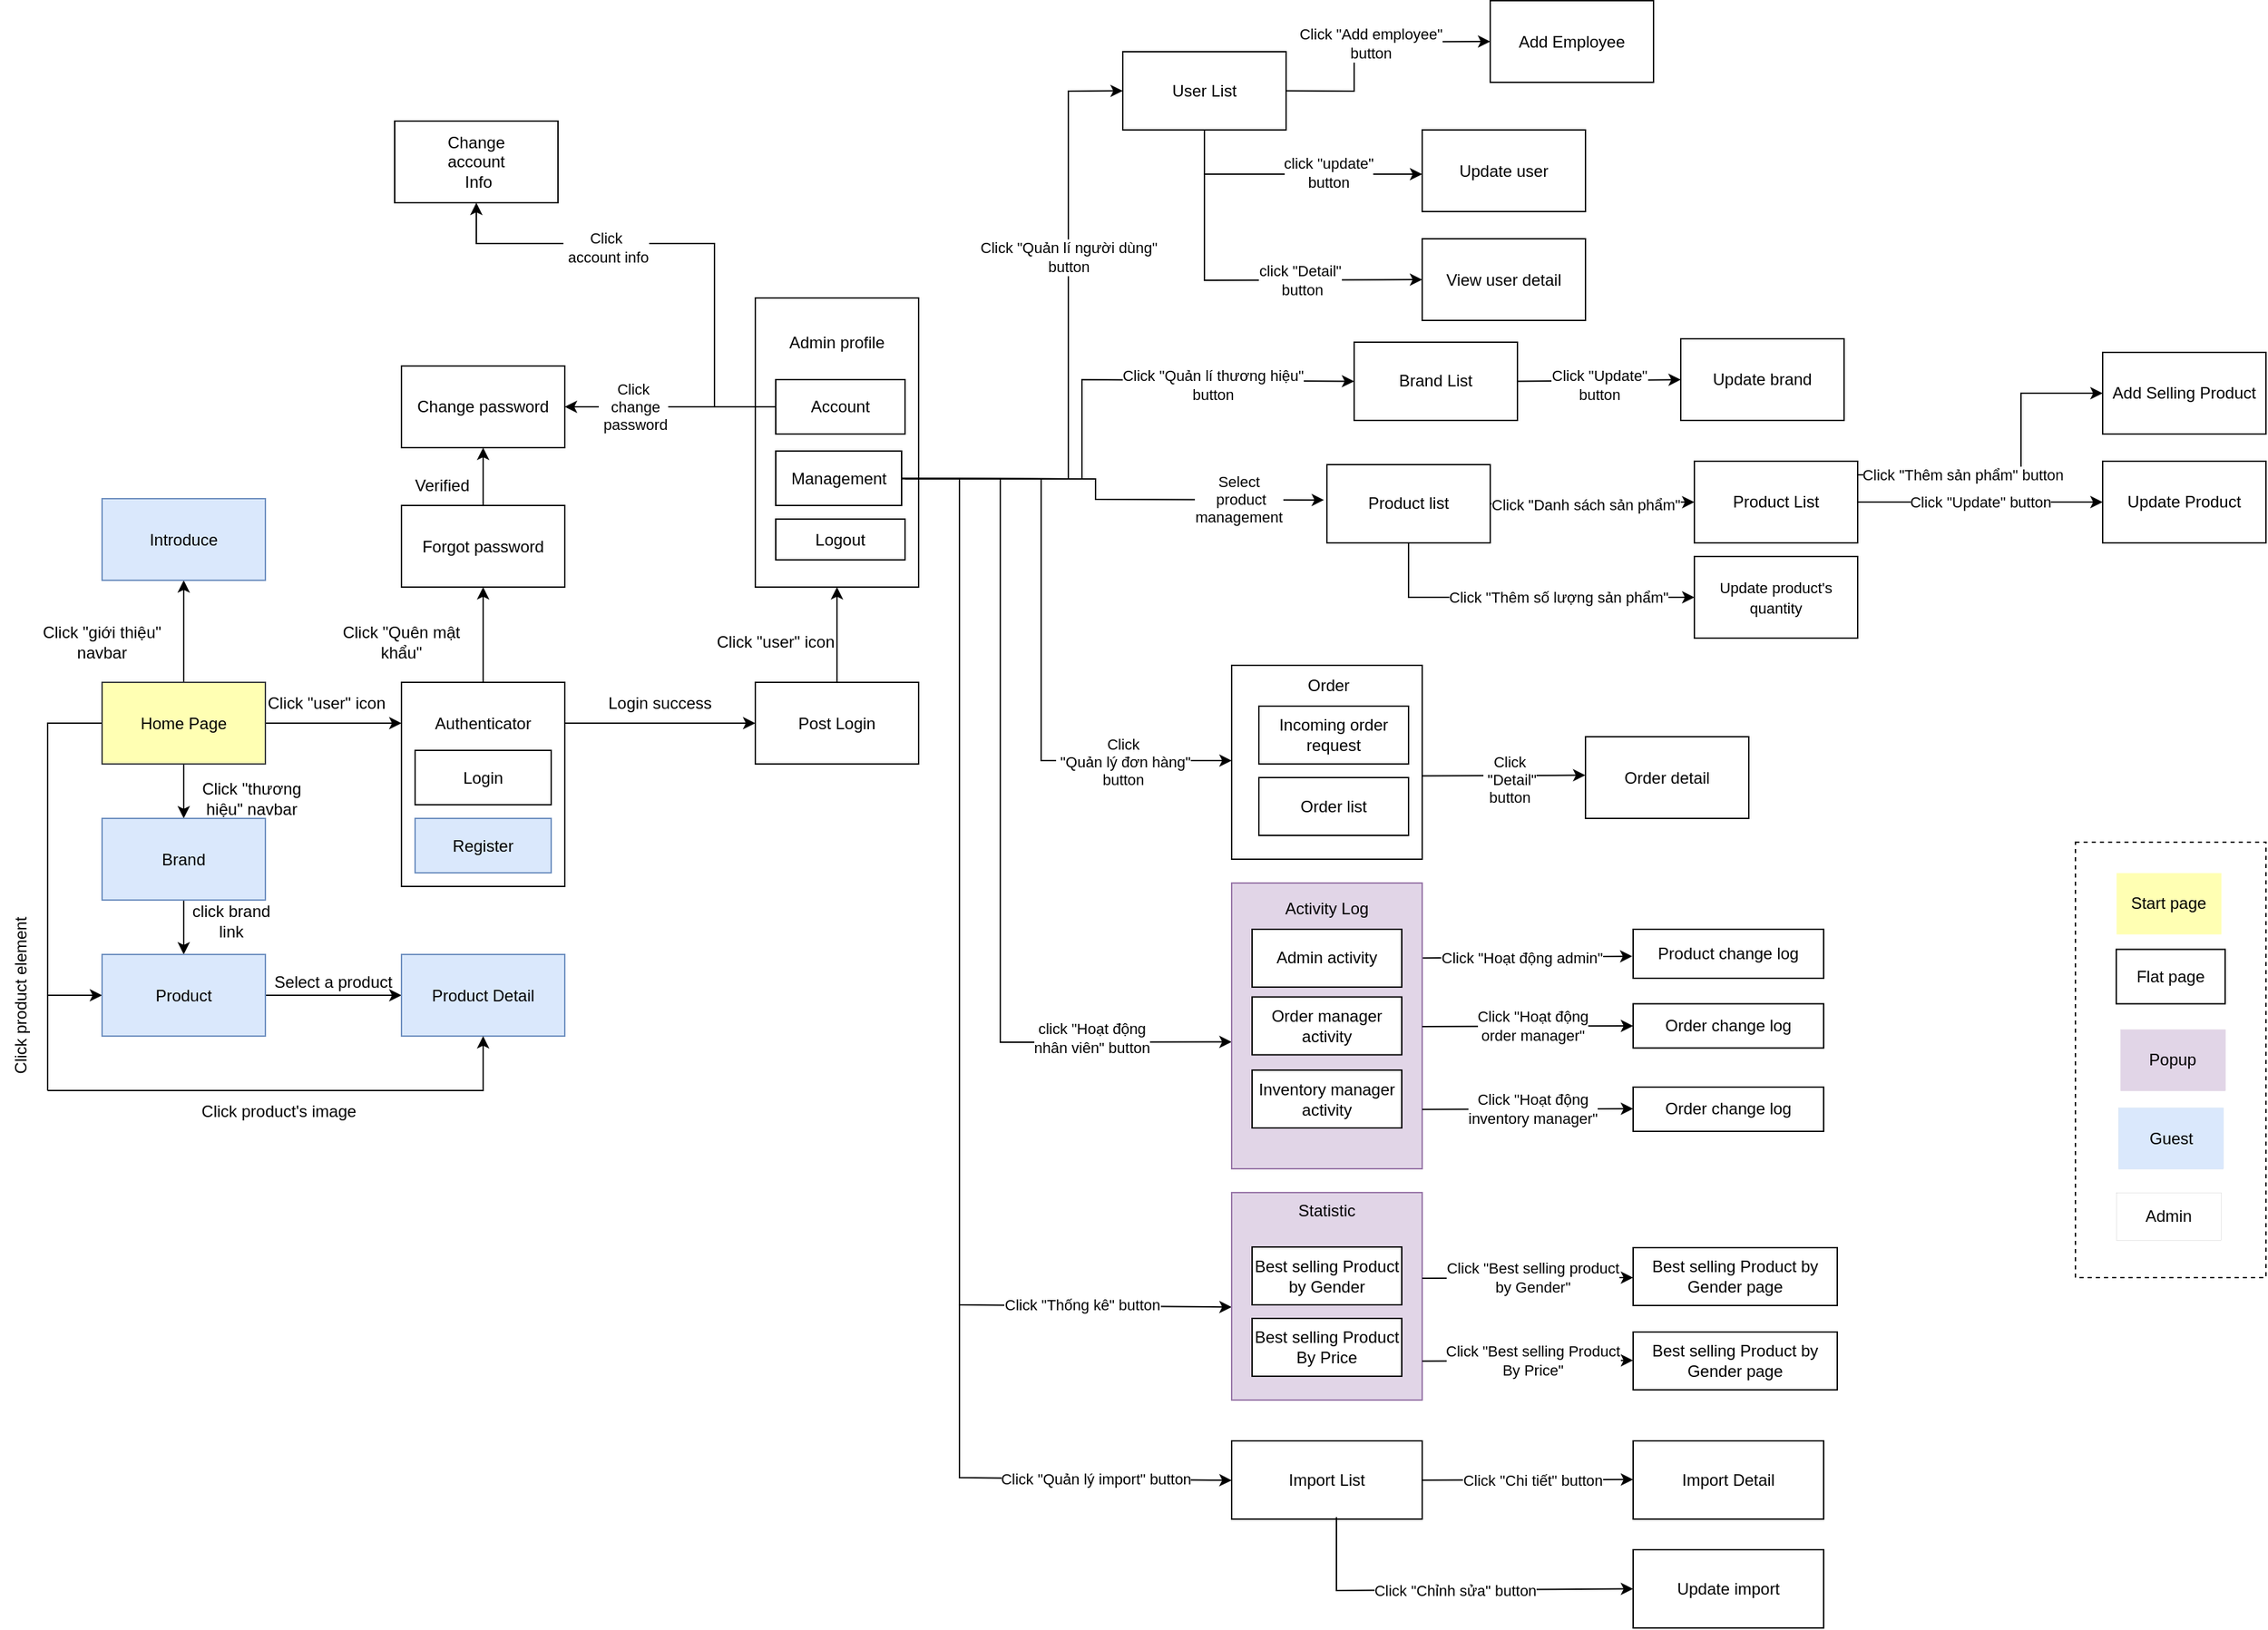 <mxfile version="21.7.5" type="device">
  <diagram id="_5H-L2p9wcAScAushxqT" name="Trang-1">
    <mxGraphModel dx="137" dy="577" grid="1" gridSize="10" guides="1" tooltips="1" connect="1" arrows="1" fold="1" page="1" pageScale="1" pageWidth="850" pageHeight="1100" math="0" shadow="0">
      <root>
        <mxCell id="0" />
        <mxCell id="1" parent="0" />
        <mxCell id="MCsUvH6jt3mRJvjkBpip-1" style="edgeStyle=orthogonalEdgeStyle;rounded=0;orthogonalLoop=1;jettySize=auto;html=1;entryX=0.5;entryY=0;entryDx=0;entryDy=0;" parent="1" source="MCsUvH6jt3mRJvjkBpip-5" target="MCsUvH6jt3mRJvjkBpip-7" edge="1">
          <mxGeometry relative="1" as="geometry" />
        </mxCell>
        <mxCell id="MCsUvH6jt3mRJvjkBpip-2" style="edgeStyle=orthogonalEdgeStyle;rounded=0;orthogonalLoop=1;jettySize=auto;html=1;entryX=0;entryY=0.5;entryDx=0;entryDy=0;" parent="1" source="MCsUvH6jt3mRJvjkBpip-5" target="MCsUvH6jt3mRJvjkBpip-9" edge="1">
          <mxGeometry relative="1" as="geometry">
            <mxPoint x="990" y="902.5" as="targetPoint" />
            <Array as="points">
              <mxPoint x="960" y="672.5" />
              <mxPoint x="960" y="872.5" />
            </Array>
          </mxGeometry>
        </mxCell>
        <mxCell id="MCsUvH6jt3mRJvjkBpip-3" style="edgeStyle=orthogonalEdgeStyle;rounded=0;orthogonalLoop=1;jettySize=auto;html=1;" parent="1" source="MCsUvH6jt3mRJvjkBpip-5" edge="1">
          <mxGeometry relative="1" as="geometry">
            <mxPoint x="1220" y="672.5" as="targetPoint" />
          </mxGeometry>
        </mxCell>
        <mxCell id="MCsUvH6jt3mRJvjkBpip-4" style="edgeStyle=orthogonalEdgeStyle;rounded=0;orthogonalLoop=1;jettySize=auto;html=1;entryX=0.5;entryY=1;entryDx=0;entryDy=0;" parent="1" source="MCsUvH6jt3mRJvjkBpip-5" target="MCsUvH6jt3mRJvjkBpip-12" edge="1">
          <mxGeometry relative="1" as="geometry" />
        </mxCell>
        <mxCell id="MCsUvH6jt3mRJvjkBpip-5" value="Home Page" style="rounded=0;whiteSpace=wrap;html=1;fillColor=#FFFFB3;strokeColor=#36393d;" parent="1" vertex="1">
          <mxGeometry x="1000" y="642.5" width="120" height="60" as="geometry" />
        </mxCell>
        <mxCell id="MCsUvH6jt3mRJvjkBpip-6" value="" style="edgeStyle=orthogonalEdgeStyle;rounded=0;orthogonalLoop=1;jettySize=auto;html=1;" parent="1" source="MCsUvH6jt3mRJvjkBpip-7" target="MCsUvH6jt3mRJvjkBpip-9" edge="1">
          <mxGeometry relative="1" as="geometry" />
        </mxCell>
        <mxCell id="MCsUvH6jt3mRJvjkBpip-7" value="Brand" style="rounded=0;whiteSpace=wrap;html=1;fillColor=#dae8fc;strokeColor=#6c8ebf;" parent="1" vertex="1">
          <mxGeometry x="1000" y="742.5" width="120" height="60" as="geometry" />
        </mxCell>
        <mxCell id="MCsUvH6jt3mRJvjkBpip-8" style="edgeStyle=orthogonalEdgeStyle;rounded=0;orthogonalLoop=1;jettySize=auto;html=1;entryX=0;entryY=0.5;entryDx=0;entryDy=0;" parent="1" source="MCsUvH6jt3mRJvjkBpip-9" target="MCsUvH6jt3mRJvjkBpip-14" edge="1">
          <mxGeometry relative="1" as="geometry">
            <mxPoint x="1210" y="902.5" as="targetPoint" />
          </mxGeometry>
        </mxCell>
        <mxCell id="MCsUvH6jt3mRJvjkBpip-9" value="Product" style="rounded=0;whiteSpace=wrap;html=1;fillColor=#dae8fc;strokeColor=#6c8ebf;" parent="1" vertex="1">
          <mxGeometry x="1000" y="842.5" width="120" height="60" as="geometry" />
        </mxCell>
        <mxCell id="MCsUvH6jt3mRJvjkBpip-10" style="edgeStyle=orthogonalEdgeStyle;rounded=0;orthogonalLoop=1;jettySize=auto;html=1;entryX=0;entryY=0.5;entryDx=0;entryDy=0;" parent="1" source="MCsUvH6jt3mRJvjkBpip-11" target="MCsUvH6jt3mRJvjkBpip-13" edge="1">
          <mxGeometry relative="1" as="geometry">
            <mxPoint x="1420" y="672.5" as="targetPoint" />
            <Array as="points">
              <mxPoint x="1350" y="672.5" />
              <mxPoint x="1350" y="672.5" />
            </Array>
          </mxGeometry>
        </mxCell>
        <mxCell id="MCsUvH6jt3mRJvjkBpip-11" value="" style="rounded=0;whiteSpace=wrap;html=1;" parent="1" vertex="1">
          <mxGeometry x="1220" y="642.5" width="120" height="150" as="geometry" />
        </mxCell>
        <mxCell id="MCsUvH6jt3mRJvjkBpip-12" value="Introduce" style="rounded=0;whiteSpace=wrap;html=1;fillColor=#dae8fc;strokeColor=#6c8ebf;" parent="1" vertex="1">
          <mxGeometry x="1000" y="507.5" width="120" height="60" as="geometry" />
        </mxCell>
        <mxCell id="MCsUvH6jt3mRJvjkBpip-13" value="Post Login" style="rounded=0;whiteSpace=wrap;html=1;" parent="1" vertex="1">
          <mxGeometry x="1480" y="642.5" width="120" height="60" as="geometry" />
        </mxCell>
        <mxCell id="MCsUvH6jt3mRJvjkBpip-14" value="Product Detail" style="rounded=0;whiteSpace=wrap;html=1;fillColor=#dae8fc;strokeColor=#6c8ebf;" parent="1" vertex="1">
          <mxGeometry x="1220" y="842.5" width="120" height="60" as="geometry" />
        </mxCell>
        <mxCell id="MCsUvH6jt3mRJvjkBpip-15" value="" style="endArrow=none;html=1;rounded=0;" parent="1" edge="1">
          <mxGeometry width="50" height="50" relative="1" as="geometry">
            <mxPoint x="960" y="942.5" as="sourcePoint" />
            <mxPoint x="960" y="872.5" as="targetPoint" />
          </mxGeometry>
        </mxCell>
        <mxCell id="MCsUvH6jt3mRJvjkBpip-16" value="" style="endArrow=classic;html=1;rounded=0;entryX=0.5;entryY=1;entryDx=0;entryDy=0;" parent="1" target="MCsUvH6jt3mRJvjkBpip-14" edge="1">
          <mxGeometry width="50" height="50" relative="1" as="geometry">
            <mxPoint x="960" y="942.5" as="sourcePoint" />
            <mxPoint x="1400" y="972.5" as="targetPoint" />
            <Array as="points">
              <mxPoint x="1280" y="942.5" />
            </Array>
          </mxGeometry>
        </mxCell>
        <mxCell id="MCsUvH6jt3mRJvjkBpip-17" value="Forgot password" style="rounded=0;whiteSpace=wrap;html=1;" parent="1" vertex="1">
          <mxGeometry x="1220" y="512.5" width="120" height="60" as="geometry" />
        </mxCell>
        <mxCell id="MCsUvH6jt3mRJvjkBpip-18" value="" style="rounded=0;whiteSpace=wrap;html=1;" parent="1" vertex="1">
          <mxGeometry x="1480" y="360" width="120" height="212.5" as="geometry" />
        </mxCell>
        <mxCell id="MCsUvH6jt3mRJvjkBpip-19" value="Admin profile" style="text;html=1;strokeColor=none;fillColor=none;align=center;verticalAlign=middle;whiteSpace=wrap;rounded=0;" parent="1" vertex="1">
          <mxGeometry x="1495" y="377.5" width="90" height="30" as="geometry" />
        </mxCell>
        <mxCell id="MCsUvH6jt3mRJvjkBpip-22" value="Account" style="rounded=0;whiteSpace=wrap;html=1;" parent="1" vertex="1">
          <mxGeometry x="1495" y="420" width="95" height="40" as="geometry" />
        </mxCell>
        <mxCell id="MCsUvH6jt3mRJvjkBpip-23" value="" style="endArrow=classic;html=1;rounded=0;exitX=0.5;exitY=0;exitDx=0;exitDy=0;entryX=0.5;entryY=1;entryDx=0;entryDy=0;" parent="1" source="MCsUvH6jt3mRJvjkBpip-13" target="MCsUvH6jt3mRJvjkBpip-18" edge="1">
          <mxGeometry width="50" height="50" relative="1" as="geometry">
            <mxPoint x="1460" y="532.5" as="sourcePoint" />
            <mxPoint x="1510" y="482.5" as="targetPoint" />
          </mxGeometry>
        </mxCell>
        <mxCell id="MCsUvH6jt3mRJvjkBpip-24" value="" style="endArrow=classic;html=1;rounded=0;entryX=1;entryY=0.5;entryDx=0;entryDy=0;exitX=0;exitY=0.5;exitDx=0;exitDy=0;" parent="1" source="MCsUvH6jt3mRJvjkBpip-22" target="MCsUvH6jt3mRJvjkBpip-25" edge="1">
          <mxGeometry width="50" height="50" relative="1" as="geometry">
            <mxPoint x="1400" y="422.5" as="sourcePoint" />
            <mxPoint x="1380" y="542.5" as="targetPoint" />
          </mxGeometry>
        </mxCell>
        <mxCell id="jU25uh0QKvTO8C4eT4y0-46" value="Click&lt;br&gt;&amp;nbsp;change&lt;br&gt;&amp;nbsp;password" style="edgeLabel;html=1;align=center;verticalAlign=middle;resizable=0;points=[];" parent="MCsUvH6jt3mRJvjkBpip-24" vertex="1" connectable="0">
          <mxGeometry x="0.124" relative="1" as="geometry">
            <mxPoint x="-18" as="offset" />
          </mxGeometry>
        </mxCell>
        <mxCell id="MCsUvH6jt3mRJvjkBpip-25" value="Change password" style="rounded=0;whiteSpace=wrap;html=1;" parent="1" vertex="1">
          <mxGeometry x="1220" y="410" width="120" height="60" as="geometry" />
        </mxCell>
        <mxCell id="MCsUvH6jt3mRJvjkBpip-26" value="" style="endArrow=classic;html=1;rounded=0;exitX=0.5;exitY=0;exitDx=0;exitDy=0;entryX=0.5;entryY=1;entryDx=0;entryDy=0;" parent="1" source="MCsUvH6jt3mRJvjkBpip-11" target="MCsUvH6jt3mRJvjkBpip-17" edge="1">
          <mxGeometry width="50" height="50" relative="1" as="geometry">
            <mxPoint x="1240" y="592.5" as="sourcePoint" />
            <mxPoint x="1290" y="542.5" as="targetPoint" />
          </mxGeometry>
        </mxCell>
        <mxCell id="MCsUvH6jt3mRJvjkBpip-27" value="" style="endArrow=classic;html=1;rounded=0;exitX=0.5;exitY=0;exitDx=0;exitDy=0;entryX=0.5;entryY=1;entryDx=0;entryDy=0;" parent="1" source="MCsUvH6jt3mRJvjkBpip-17" target="MCsUvH6jt3mRJvjkBpip-25" edge="1">
          <mxGeometry width="50" height="50" relative="1" as="geometry">
            <mxPoint x="1350" y="532.5" as="sourcePoint" />
            <mxPoint x="1400" y="482.5" as="targetPoint" />
          </mxGeometry>
        </mxCell>
        <mxCell id="MCsUvH6jt3mRJvjkBpip-38" value="Logout" style="rounded=0;whiteSpace=wrap;html=1;" parent="1" vertex="1">
          <mxGeometry x="1495" y="522.5" width="95" height="30" as="geometry" />
        </mxCell>
        <mxCell id="MCsUvH6jt3mRJvjkBpip-39" value="Login" style="rounded=0;whiteSpace=wrap;html=1;" parent="1" vertex="1">
          <mxGeometry x="1230" y="692.5" width="100" height="40" as="geometry" />
        </mxCell>
        <mxCell id="MCsUvH6jt3mRJvjkBpip-40" value="Register" style="rounded=0;whiteSpace=wrap;html=1;fillColor=#dae8fc;strokeColor=#6c8ebf;" parent="1" vertex="1">
          <mxGeometry x="1230" y="742.5" width="100" height="40" as="geometry" />
        </mxCell>
        <mxCell id="MCsUvH6jt3mRJvjkBpip-41" value="Authenticator" style="text;html=1;strokeColor=none;fillColor=none;align=center;verticalAlign=middle;whiteSpace=wrap;rounded=0;" parent="1" vertex="1">
          <mxGeometry x="1250" y="657.5" width="60" height="30" as="geometry" />
        </mxCell>
        <mxCell id="MCsUvH6jt3mRJvjkBpip-46" value="Management" style="rounded=0;whiteSpace=wrap;html=1;" parent="1" vertex="1">
          <mxGeometry x="1495" y="472.5" width="92.5" height="40" as="geometry" />
        </mxCell>
        <mxCell id="MCsUvH6jt3mRJvjkBpip-52" value="Click &quot;giới thiệu&quot; navbar" style="text;html=1;strokeColor=none;fillColor=none;align=center;verticalAlign=middle;whiteSpace=wrap;rounded=0;" parent="1" vertex="1">
          <mxGeometry x="940" y="597.5" width="120" height="30" as="geometry" />
        </mxCell>
        <mxCell id="MCsUvH6jt3mRJvjkBpip-53" value="Click &quot;thương hiệu&quot; navbar" style="text;html=1;strokeColor=none;fillColor=none;align=center;verticalAlign=middle;whiteSpace=wrap;rounded=0;" parent="1" vertex="1">
          <mxGeometry x="1060" y="712.5" width="100" height="30" as="geometry" />
        </mxCell>
        <mxCell id="MCsUvH6jt3mRJvjkBpip-54" value="click brand link" style="text;html=1;strokeColor=none;fillColor=none;align=center;verticalAlign=middle;whiteSpace=wrap;rounded=0;" parent="1" vertex="1">
          <mxGeometry x="1060" y="802.5" width="70" height="30" as="geometry" />
        </mxCell>
        <mxCell id="MCsUvH6jt3mRJvjkBpip-55" value="Click product element" style="text;html=1;strokeColor=none;fillColor=none;align=center;verticalAlign=middle;whiteSpace=wrap;rounded=0;rotation=-90;" parent="1" vertex="1">
          <mxGeometry x="880" y="857.5" width="120" height="30" as="geometry" />
        </mxCell>
        <mxCell id="MCsUvH6jt3mRJvjkBpip-57" value="Click product&#39;s image" style="text;html=1;strokeColor=none;fillColor=none;align=center;verticalAlign=middle;whiteSpace=wrap;rounded=0;" parent="1" vertex="1">
          <mxGeometry x="1070" y="942.5" width="120" height="30" as="geometry" />
        </mxCell>
        <mxCell id="MCsUvH6jt3mRJvjkBpip-59" value="Select a product" style="text;html=1;strokeColor=none;fillColor=none;align=center;verticalAlign=middle;whiteSpace=wrap;rounded=0;" parent="1" vertex="1">
          <mxGeometry x="1120" y="847.5" width="100" height="30" as="geometry" />
        </mxCell>
        <mxCell id="MCsUvH6jt3mRJvjkBpip-60" value="Click &quot;user&quot; icon" style="text;html=1;strokeColor=none;fillColor=none;align=center;verticalAlign=middle;whiteSpace=wrap;rounded=0;" parent="1" vertex="1">
          <mxGeometry x="1120" y="642.5" width="90" height="30" as="geometry" />
        </mxCell>
        <mxCell id="MCsUvH6jt3mRJvjkBpip-65" value="Click &quot;Quên mật khẩu&quot;" style="text;html=1;strokeColor=none;fillColor=none;align=center;verticalAlign=middle;whiteSpace=wrap;rounded=0;" parent="1" vertex="1">
          <mxGeometry x="1160" y="597.5" width="120" height="30" as="geometry" />
        </mxCell>
        <mxCell id="MCsUvH6jt3mRJvjkBpip-67" value="Verified" style="text;html=1;strokeColor=none;fillColor=none;align=center;verticalAlign=middle;whiteSpace=wrap;rounded=0;" parent="1" vertex="1">
          <mxGeometry x="1220" y="482.5" width="60" height="30" as="geometry" />
        </mxCell>
        <mxCell id="MCsUvH6jt3mRJvjkBpip-71" value="Login success" style="text;html=1;strokeColor=none;fillColor=none;align=center;verticalAlign=middle;whiteSpace=wrap;rounded=0;" parent="1" vertex="1">
          <mxGeometry x="1370" y="642.5" width="80" height="30" as="geometry" />
        </mxCell>
        <mxCell id="MCsUvH6jt3mRJvjkBpip-72" value="Click &quot;user&quot; icon" style="text;html=1;strokeColor=none;fillColor=none;align=center;verticalAlign=middle;whiteSpace=wrap;rounded=0;" parent="1" vertex="1">
          <mxGeometry x="1450" y="597.5" width="90" height="30" as="geometry" />
        </mxCell>
        <mxCell id="MCsUvH6jt3mRJvjkBpip-95" value="User List" style="rounded=0;whiteSpace=wrap;html=1;" parent="1" vertex="1">
          <mxGeometry x="1750" y="179" width="120" height="57.5" as="geometry" />
        </mxCell>
        <mxCell id="MCsUvH6jt3mRJvjkBpip-96" value="Add Employee" style="rounded=0;whiteSpace=wrap;html=1;" parent="1" vertex="1">
          <mxGeometry x="2020" y="141.5" width="120" height="60" as="geometry" />
        </mxCell>
        <mxCell id="MCsUvH6jt3mRJvjkBpip-97" value="Update user" style="rounded=0;whiteSpace=wrap;html=1;" parent="1" vertex="1">
          <mxGeometry x="1970" y="236.5" width="120" height="60" as="geometry" />
        </mxCell>
        <mxCell id="MCsUvH6jt3mRJvjkBpip-99" value="" style="endArrow=classic;html=1;rounded=0;exitX=0.5;exitY=1;exitDx=0;exitDy=0;" parent="1" source="MCsUvH6jt3mRJvjkBpip-95" edge="1">
          <mxGeometry width="50" height="50" relative="1" as="geometry">
            <mxPoint x="1960" y="582.75" as="sourcePoint" />
            <mxPoint x="1970" y="269" as="targetPoint" />
            <Array as="points">
              <mxPoint x="1810" y="269" />
            </Array>
          </mxGeometry>
        </mxCell>
        <mxCell id="jU25uh0QKvTO8C4eT4y0-15" value="click &quot;update&quot;&lt;br&gt;button" style="edgeLabel;html=1;align=center;verticalAlign=middle;resizable=0;points=[];" parent="MCsUvH6jt3mRJvjkBpip-99" vertex="1" connectable="0">
          <mxGeometry x="0.276" y="1" relative="1" as="geometry">
            <mxPoint as="offset" />
          </mxGeometry>
        </mxCell>
        <mxCell id="MCsUvH6jt3mRJvjkBpip-102" value="" style="endArrow=classic;html=1;rounded=0;exitX=1;exitY=0.5;exitDx=0;exitDy=0;entryX=0;entryY=0.5;entryDx=0;entryDy=0;" parent="1" source="MCsUvH6jt3mRJvjkBpip-46" target="MCsUvH6jt3mRJvjkBpip-95" edge="1">
          <mxGeometry width="50" height="50" relative="1" as="geometry">
            <mxPoint x="1740" y="562.5" as="sourcePoint" />
            <mxPoint x="1750" y="270" as="targetPoint" />
            <Array as="points">
              <mxPoint x="1710" y="493" />
              <mxPoint x="1710" y="208" />
            </Array>
          </mxGeometry>
        </mxCell>
        <mxCell id="jU25uh0QKvTO8C4eT4y0-9" value="Click &quot;Quản lí người dùng&quot;&lt;br&gt;button" style="edgeLabel;html=1;align=center;verticalAlign=middle;resizable=0;points=[];" parent="MCsUvH6jt3mRJvjkBpip-102" vertex="1" connectable="0">
          <mxGeometry x="0.313" y="1" relative="1" as="geometry">
            <mxPoint x="1" y="8" as="offset" />
          </mxGeometry>
        </mxCell>
        <mxCell id="MCsUvH6jt3mRJvjkBpip-112" value="Product list" style="rounded=0;whiteSpace=wrap;html=1;" parent="1" vertex="1">
          <mxGeometry x="1900" y="482.5" width="120" height="57.5" as="geometry" />
        </mxCell>
        <mxCell id="PcDf4wcU7JuT8pMQt7nV-8" value="Click &quot;Thêm sản phẩm&quot; button" style="edgeStyle=orthogonalEdgeStyle;rounded=0;orthogonalLoop=1;jettySize=auto;html=1;" parent="1" source="MCsUvH6jt3mRJvjkBpip-113" target="PcDf4wcU7JuT8pMQt7nV-7" edge="1">
          <mxGeometry x="-0.36" relative="1" as="geometry">
            <Array as="points">
              <mxPoint x="2410" y="490" />
            </Array>
            <mxPoint as="offset" />
          </mxGeometry>
        </mxCell>
        <mxCell id="PcDf4wcU7JuT8pMQt7nV-11" value="Click &quot;Update&quot; button" style="edgeStyle=orthogonalEdgeStyle;rounded=0;orthogonalLoop=1;jettySize=auto;html=1;" parent="1" source="MCsUvH6jt3mRJvjkBpip-113" target="PcDf4wcU7JuT8pMQt7nV-10" edge="1">
          <mxGeometry relative="1" as="geometry" />
        </mxCell>
        <mxCell id="MCsUvH6jt3mRJvjkBpip-113" value="Product List" style="rounded=0;whiteSpace=wrap;html=1;" parent="1" vertex="1">
          <mxGeometry x="2170" y="480" width="120" height="60" as="geometry" />
        </mxCell>
        <mxCell id="MCsUvH6jt3mRJvjkBpip-114" value="&lt;span style=&quot;font-size: 11px; background-color: rgb(255, 255, 255);&quot;&gt;Update product&#39;s quantity&lt;/span&gt;" style="rounded=0;whiteSpace=wrap;html=1;" parent="1" vertex="1">
          <mxGeometry x="2170" y="550" width="120" height="60" as="geometry" />
        </mxCell>
        <mxCell id="MCsUvH6jt3mRJvjkBpip-115" value="" style="endArrow=classic;html=1;exitX=1;exitY=0.5;exitDx=0;exitDy=0;" parent="1" source="MCsUvH6jt3mRJvjkBpip-112" edge="1">
          <mxGeometry width="50" height="50" relative="1" as="geometry">
            <mxPoint x="1960" y="815" as="sourcePoint" />
            <mxPoint x="2170" y="510" as="targetPoint" />
          </mxGeometry>
        </mxCell>
        <mxCell id="jU25uh0QKvTO8C4eT4y0-29" value="Click &quot;Danh sách sản phẩm&quot;" style="edgeLabel;html=1;align=center;verticalAlign=middle;resizable=0;points=[];" parent="MCsUvH6jt3mRJvjkBpip-115" vertex="1" connectable="0">
          <mxGeometry x="-0.125" y="-4" relative="1" as="geometry">
            <mxPoint x="4" y="-3" as="offset" />
          </mxGeometry>
        </mxCell>
        <mxCell id="MCsUvH6jt3mRJvjkBpip-116" value="" style="endArrow=classic;html=1;rounded=0;exitX=0.5;exitY=1;exitDx=0;exitDy=0;entryX=0;entryY=0.5;entryDx=0;entryDy=0;" parent="1" source="MCsUvH6jt3mRJvjkBpip-112" target="MCsUvH6jt3mRJvjkBpip-114" edge="1">
          <mxGeometry width="50" height="50" relative="1" as="geometry">
            <mxPoint x="1960" y="815" as="sourcePoint" />
            <mxPoint x="2010" y="765" as="targetPoint" />
            <Array as="points">
              <mxPoint x="1960" y="580" />
            </Array>
          </mxGeometry>
        </mxCell>
        <mxCell id="jU25uh0QKvTO8C4eT4y0-30" value="Click &quot;Thêm số lượng sản phẩm&quot;" style="edgeLabel;html=1;align=center;verticalAlign=middle;resizable=0;points=[];" parent="MCsUvH6jt3mRJvjkBpip-116" vertex="1" connectable="0">
          <mxGeometry x="0.197" relative="1" as="geometry">
            <mxPoint as="offset" />
          </mxGeometry>
        </mxCell>
        <mxCell id="MCsUvH6jt3mRJvjkBpip-119" value="" style="endArrow=classic;html=1;rounded=0;entryX=-0.018;entryY=0.452;entryDx=0;entryDy=0;entryPerimeter=0;" parent="1" target="MCsUvH6jt3mRJvjkBpip-112" edge="1">
          <mxGeometry width="50" height="50" relative="1" as="geometry">
            <mxPoint x="1590" y="493" as="sourcePoint" />
            <mxPoint x="1750" y="592.5" as="targetPoint" />
            <Array as="points">
              <mxPoint x="1730" y="493" />
              <mxPoint x="1730" y="508" />
            </Array>
          </mxGeometry>
        </mxCell>
        <mxCell id="jU25uh0QKvTO8C4eT4y0-28" value="Select&lt;br&gt;&amp;nbsp;product &lt;br&gt;management" style="edgeLabel;html=1;align=center;verticalAlign=middle;resizable=0;points=[];" parent="MCsUvH6jt3mRJvjkBpip-119" vertex="1" connectable="0">
          <mxGeometry x="0.402" y="-2" relative="1" as="geometry">
            <mxPoint x="33" y="-2" as="offset" />
          </mxGeometry>
        </mxCell>
        <mxCell id="MCsUvH6jt3mRJvjkBpip-127" value="" style="endArrow=classic;html=1;rounded=0;entryX=0;entryY=0.552;entryDx=0;entryDy=0;entryPerimeter=0;" parent="1" target="zVcBrxB4Ki9ZOMjHsh-O-27" edge="1">
          <mxGeometry width="50" height="50" relative="1" as="geometry">
            <mxPoint x="1590" y="493" as="sourcePoint" />
            <mxPoint x="1730.0" y="1060" as="targetPoint" />
            <Array as="points">
              <mxPoint x="1630" y="493" />
              <mxPoint x="1630" y="1100" />
            </Array>
          </mxGeometry>
        </mxCell>
        <mxCell id="jU25uh0QKvTO8C4eT4y0-43" value="Click &quot;Thống kê&quot; button" style="edgeLabel;html=1;align=center;verticalAlign=middle;resizable=0;points=[];" parent="MCsUvH6jt3mRJvjkBpip-127" vertex="1" connectable="0">
          <mxGeometry x="0.228" y="1" relative="1" as="geometry">
            <mxPoint x="89" y="127" as="offset" />
          </mxGeometry>
        </mxCell>
        <mxCell id="MCsUvH6jt3mRJvjkBpip-146" value="" style="rounded=0;whiteSpace=wrap;html=1;dashed=1;" parent="1" vertex="1">
          <mxGeometry x="2450" y="760" width="140" height="320" as="geometry" />
        </mxCell>
        <mxCell id="MCsUvH6jt3mRJvjkBpip-147" value="Guest" style="rounded=0;whiteSpace=wrap;html=1;dashed=1;strokeWidth=0;fillColor=#dae8fc;strokeColor=#6c8ebf;" parent="1" vertex="1">
          <mxGeometry x="2481.5" y="955" width="77" height="45" as="geometry" />
        </mxCell>
        <mxCell id="MCsUvH6jt3mRJvjkBpip-148" value="Admin" style="rounded=0;whiteSpace=wrap;html=1;dashed=1;strokeWidth=0;" parent="1" vertex="1">
          <mxGeometry x="2480" y="1017.5" width="77" height="35" as="geometry" />
        </mxCell>
        <mxCell id="MCsUvH6jt3mRJvjkBpip-149" value="Flat page" style="rounded=0;whiteSpace=wrap;html=1;strokeWidth=1;perimeterSpacing=1;" parent="1" vertex="1">
          <mxGeometry x="2480" y="838.75" width="80" height="40" as="geometry" />
        </mxCell>
        <mxCell id="MCsUvH6jt3mRJvjkBpip-150" value="Start page" style="rounded=0;whiteSpace=wrap;html=1;dashed=1;strokeWidth=0;fillColor=#FFFFB3;strokeColor=#FFFFB3;" parent="1" vertex="1">
          <mxGeometry x="2480" y="782.5" width="77" height="45" as="geometry" />
        </mxCell>
        <mxCell id="jU25uh0QKvTO8C4eT4y0-1" value="" style="endArrow=classic;html=1;rounded=0;exitX=1;exitY=0.5;exitDx=0;exitDy=0;fillColor=#f8cecc;strokeColor=#000000;entryX=-0.004;entryY=0.551;entryDx=0;entryDy=0;entryPerimeter=0;" parent="1" source="zVcBrxB4Ki9ZOMjHsh-O-14" target="jU25uh0QKvTO8C4eT4y0-3" edge="1">
          <mxGeometry width="50" height="50" relative="1" as="geometry">
            <mxPoint x="1950.0" y="857.5" as="sourcePoint" />
            <mxPoint x="2050" y="900" as="targetPoint" />
          </mxGeometry>
        </mxCell>
        <mxCell id="jU25uh0QKvTO8C4eT4y0-2" value="Click &quot;Hoạt động admin&quot;" style="edgeLabel;html=1;align=center;verticalAlign=middle;resizable=0;points=[];" parent="jU25uh0QKvTO8C4eT4y0-1" vertex="1" connectable="0">
          <mxGeometry x="0.037" y="-5" relative="1" as="geometry">
            <mxPoint y="-5" as="offset" />
          </mxGeometry>
        </mxCell>
        <mxCell id="jU25uh0QKvTO8C4eT4y0-3" value="Product change log" style="rounded=0;whiteSpace=wrap;html=1;fillColor=#FFFFFF;strokeColor=#000000;" parent="1" vertex="1">
          <mxGeometry x="2125" y="824" width="140" height="36" as="geometry" />
        </mxCell>
        <mxCell id="jU25uh0QKvTO8C4eT4y0-11" value="" style="endArrow=classic;html=1;rounded=0;exitX=1;exitY=0.5;exitDx=0;exitDy=0;entryX=0;entryY=0.5;entryDx=0;entryDy=0;" parent="1" source="MCsUvH6jt3mRJvjkBpip-95" target="MCsUvH6jt3mRJvjkBpip-96" edge="1">
          <mxGeometry width="50" height="50" relative="1" as="geometry">
            <mxPoint x="1900" y="209" as="sourcePoint" />
            <mxPoint x="1970" y="159" as="targetPoint" />
            <Array as="points">
              <mxPoint x="1920" y="208" />
              <mxPoint x="1920" y="172" />
            </Array>
          </mxGeometry>
        </mxCell>
        <mxCell id="jU25uh0QKvTO8C4eT4y0-14" value="Click &quot;Add employee&quot;&lt;br&gt;button" style="edgeLabel;html=1;align=center;verticalAlign=middle;resizable=0;points=[];" parent="jU25uh0QKvTO8C4eT4y0-11" vertex="1" connectable="0">
          <mxGeometry x="0.066" y="-1" relative="1" as="geometry">
            <mxPoint x="-1" as="offset" />
          </mxGeometry>
        </mxCell>
        <mxCell id="jU25uh0QKvTO8C4eT4y0-32" value="" style="rounded=0;whiteSpace=wrap;html=1;fillColor=#FFFFFF;strokeColor=#000000;" parent="1" vertex="1">
          <mxGeometry x="1830" y="630" width="140" height="142.5" as="geometry" />
        </mxCell>
        <mxCell id="jU25uh0QKvTO8C4eT4y0-33" value="Incoming order request" style="rounded=0;whiteSpace=wrap;html=1;" parent="1" vertex="1">
          <mxGeometry x="1850" y="660" width="110" height="42.5" as="geometry" />
        </mxCell>
        <mxCell id="jU25uh0QKvTO8C4eT4y0-34" value="Order list" style="rounded=0;whiteSpace=wrap;html=1;" parent="1" vertex="1">
          <mxGeometry x="1850" y="712.5" width="110" height="42.5" as="geometry" />
        </mxCell>
        <mxCell id="jU25uh0QKvTO8C4eT4y0-35" value="Order" style="text;strokeColor=none;fillColor=none;align=left;verticalAlign=middle;spacingLeft=4;spacingRight=4;overflow=hidden;points=[[0,0.5],[1,0.5]];portConstraint=eastwest;rotatable=0;whiteSpace=wrap;html=1;" parent="1" vertex="1">
          <mxGeometry x="1880" y="630" width="50" height="30" as="geometry" />
        </mxCell>
        <mxCell id="jU25uh0QKvTO8C4eT4y0-36" value="Order detail" style="rounded=0;whiteSpace=wrap;html=1;fillColor=#FFFFFF;strokeColor=#000000;" parent="1" vertex="1">
          <mxGeometry x="2090" y="682.5" width="120" height="60" as="geometry" />
        </mxCell>
        <mxCell id="jU25uh0QKvTO8C4eT4y0-37" value="" style="endArrow=classic;html=1;exitX=1;exitY=0.57;exitDx=0;exitDy=0;entryX=-0.001;entryY=0.471;entryDx=0;entryDy=0;exitPerimeter=0;fillColor=#f8cecc;strokeColor=#000000;entryPerimeter=0;" parent="1" source="jU25uh0QKvTO8C4eT4y0-32" target="jU25uh0QKvTO8C4eT4y0-36" edge="1">
          <mxGeometry width="50" height="50" relative="1" as="geometry">
            <mxPoint x="2025" y="681.75" as="sourcePoint" />
            <mxPoint x="2175" y="680.75" as="targetPoint" />
          </mxGeometry>
        </mxCell>
        <mxCell id="jU25uh0QKvTO8C4eT4y0-38" value="Click&lt;br&gt;&amp;nbsp;&quot;Detail&quot;&lt;br&gt;button" style="edgeLabel;html=1;align=center;verticalAlign=middle;resizable=0;points=[];" parent="jU25uh0QKvTO8C4eT4y0-37" vertex="1" connectable="0">
          <mxGeometry x="-0.125" y="-4" relative="1" as="geometry">
            <mxPoint x="11" y="-1" as="offset" />
          </mxGeometry>
        </mxCell>
        <mxCell id="jU25uh0QKvTO8C4eT4y0-39" value="" style="endArrow=classic;html=1;rounded=0;exitX=1.001;exitY=0.608;exitDx=0;exitDy=0;exitPerimeter=0;fillColor=#f8cecc;strokeColor=#000000;" parent="1" edge="1">
          <mxGeometry width="50" height="50" relative="1" as="geometry">
            <mxPoint x="1587.592" y="492.82" as="sourcePoint" />
            <mxPoint x="1830" y="700" as="targetPoint" />
            <Array as="points">
              <mxPoint x="1690" y="493" />
              <mxPoint x="1690" y="700" />
            </Array>
          </mxGeometry>
        </mxCell>
        <mxCell id="jU25uh0QKvTO8C4eT4y0-42" value="Click&lt;br style=&quot;border-color: var(--border-color);&quot;&gt;&amp;nbsp;&quot;Quản lý đơn hàng&quot;&lt;br&gt;button" style="edgeLabel;html=1;align=center;verticalAlign=middle;resizable=0;points=[];" parent="jU25uh0QKvTO8C4eT4y0-39" vertex="1" connectable="0">
          <mxGeometry x="0.573" relative="1" as="geometry">
            <mxPoint x="16" y="1" as="offset" />
          </mxGeometry>
        </mxCell>
        <mxCell id="jU25uh0QKvTO8C4eT4y0-44" value="" style="endArrow=classic;html=1;rounded=0;entryX=0;entryY=0.556;entryDx=0;entryDy=0;entryPerimeter=0;exitX=1;exitY=0.5;exitDx=0;exitDy=0;fillColor=#f8cecc;strokeColor=#000000;" parent="1" source="MCsUvH6jt3mRJvjkBpip-46" target="MCsUvH6jt3mRJvjkBpip-135" edge="1">
          <mxGeometry width="50" height="50" relative="1" as="geometry">
            <mxPoint x="1730" y="897.5" as="sourcePoint" />
            <mxPoint x="1780" y="847.5" as="targetPoint" />
            <Array as="points">
              <mxPoint x="1660" y="493" />
              <mxPoint x="1660" y="907" />
            </Array>
          </mxGeometry>
        </mxCell>
        <mxCell id="jU25uh0QKvTO8C4eT4y0-45" value="click &quot;Hoạt động &lt;br&gt;nhân viên&quot; button" style="edgeLabel;html=1;align=center;verticalAlign=middle;resizable=0;points=[];" parent="jU25uh0QKvTO8C4eT4y0-44" vertex="1" connectable="0">
          <mxGeometry x="0.686" y="3" relative="1" as="geometry">
            <mxPoint as="offset" />
          </mxGeometry>
        </mxCell>
        <mxCell id="jU25uh0QKvTO8C4eT4y0-47" value="Change&lt;br&gt;account&lt;br&gt;&amp;nbsp;Info" style="rounded=0;whiteSpace=wrap;html=1;fillColor=#ffffff;strokeColor=#000000;" parent="1" vertex="1">
          <mxGeometry x="1215" y="230" width="120" height="60" as="geometry" />
        </mxCell>
        <mxCell id="jU25uh0QKvTO8C4eT4y0-48" value="" style="endArrow=classic;html=1;rounded=0;entryX=0.5;entryY=1;entryDx=0;entryDy=0;exitX=0;exitY=0.5;exitDx=0;exitDy=0;fillColor=#f8cecc;strokeColor=#000000;" parent="1" source="MCsUvH6jt3mRJvjkBpip-22" target="jU25uh0QKvTO8C4eT4y0-47" edge="1">
          <mxGeometry width="50" height="50" relative="1" as="geometry">
            <mxPoint x="1470" y="320" as="sourcePoint" />
            <mxPoint x="1315" y="320" as="targetPoint" />
            <Array as="points">
              <mxPoint x="1450" y="440" />
              <mxPoint x="1450" y="320" />
              <mxPoint x="1275" y="320" />
            </Array>
          </mxGeometry>
        </mxCell>
        <mxCell id="jU25uh0QKvTO8C4eT4y0-49" value="Click&lt;br&gt;&amp;nbsp;account info" style="edgeLabel;html=1;align=center;verticalAlign=middle;resizable=0;points=[];" parent="jU25uh0QKvTO8C4eT4y0-48" vertex="1" connectable="0">
          <mxGeometry x="0.124" relative="1" as="geometry">
            <mxPoint x="-37" y="3" as="offset" />
          </mxGeometry>
        </mxCell>
        <mxCell id="PcDf4wcU7JuT8pMQt7nV-7" value="Add Selling Product" style="whiteSpace=wrap;html=1;rounded=0;" parent="1" vertex="1">
          <mxGeometry x="2470" y="400" width="120" height="60" as="geometry" />
        </mxCell>
        <mxCell id="PcDf4wcU7JuT8pMQt7nV-10" value="Update Product" style="whiteSpace=wrap;html=1;rounded=0;" parent="1" vertex="1">
          <mxGeometry x="2470" y="480" width="120" height="60" as="geometry" />
        </mxCell>
        <mxCell id="zVcBrxB4Ki9ZOMjHsh-O-1" value="View user detail" style="rounded=0;whiteSpace=wrap;html=1;" parent="1" vertex="1">
          <mxGeometry x="1970" y="316.5" width="120" height="60" as="geometry" />
        </mxCell>
        <mxCell id="zVcBrxB4Ki9ZOMjHsh-O-2" value="" style="endArrow=classic;html=1;rounded=0;exitX=0.5;exitY=1;exitDx=0;exitDy=0;entryX=0;entryY=0.5;entryDx=0;entryDy=0;" parent="1" source="MCsUvH6jt3mRJvjkBpip-95" target="zVcBrxB4Ki9ZOMjHsh-O-1" edge="1">
          <mxGeometry width="50" height="50" relative="1" as="geometry">
            <mxPoint x="1790" y="317" as="sourcePoint" />
            <mxPoint x="1950" y="349" as="targetPoint" />
            <Array as="points">
              <mxPoint x="1810" y="347" />
            </Array>
          </mxGeometry>
        </mxCell>
        <mxCell id="zVcBrxB4Ki9ZOMjHsh-O-3" value="click &quot;Detail&quot;&lt;br&gt;&amp;nbsp;button" style="edgeLabel;html=1;align=center;verticalAlign=middle;resizable=0;points=[];" parent="zVcBrxB4Ki9ZOMjHsh-O-2" vertex="1" connectable="0">
          <mxGeometry x="0.276" y="1" relative="1" as="geometry">
            <mxPoint x="8" y="1" as="offset" />
          </mxGeometry>
        </mxCell>
        <mxCell id="zVcBrxB4Ki9ZOMjHsh-O-4" value="Brand List" style="rounded=0;whiteSpace=wrap;html=1;" parent="1" vertex="1">
          <mxGeometry x="1920" y="392.5" width="120" height="57.5" as="geometry" />
        </mxCell>
        <mxCell id="zVcBrxB4Ki9ZOMjHsh-O-5" value="" style="endArrow=classic;html=1;rounded=0;exitX=1;exitY=0.5;exitDx=0;exitDy=0;entryX=0;entryY=0.5;entryDx=0;entryDy=0;" parent="1" source="MCsUvH6jt3mRJvjkBpip-46" target="zVcBrxB4Ki9ZOMjHsh-O-4" edge="1">
          <mxGeometry width="50" height="50" relative="1" as="geometry">
            <mxPoint x="1598" y="503" as="sourcePoint" />
            <mxPoint x="1760" y="218" as="targetPoint" />
            <Array as="points">
              <mxPoint x="1720" y="493" />
              <mxPoint x="1720" y="420" />
            </Array>
          </mxGeometry>
        </mxCell>
        <mxCell id="zVcBrxB4Ki9ZOMjHsh-O-6" value="Click &quot;Quản lí thương hiệu&quot;&lt;br&gt;button" style="edgeLabel;html=1;align=center;verticalAlign=middle;resizable=0;points=[];" parent="zVcBrxB4Ki9ZOMjHsh-O-5" vertex="1" connectable="0">
          <mxGeometry x="0.313" y="1" relative="1" as="geometry">
            <mxPoint x="35" y="4" as="offset" />
          </mxGeometry>
        </mxCell>
        <mxCell id="zVcBrxB4Ki9ZOMjHsh-O-7" value="Update brand" style="rounded=0;whiteSpace=wrap;html=1;" parent="1" vertex="1">
          <mxGeometry x="2160" y="390" width="120" height="60" as="geometry" />
        </mxCell>
        <mxCell id="zVcBrxB4Ki9ZOMjHsh-O-8" value="" style="endArrow=classic;html=1;rounded=0;exitX=1;exitY=0.5;exitDx=0;exitDy=0;entryX=0;entryY=0.5;entryDx=0;entryDy=0;" parent="1" source="zVcBrxB4Ki9ZOMjHsh-O-4" target="zVcBrxB4Ki9ZOMjHsh-O-7" edge="1">
          <mxGeometry width="50" height="50" relative="1" as="geometry">
            <mxPoint x="1598" y="503" as="sourcePoint" />
            <mxPoint x="1930" y="431" as="targetPoint" />
            <Array as="points" />
          </mxGeometry>
        </mxCell>
        <mxCell id="zVcBrxB4Ki9ZOMjHsh-O-9" value="Click &quot;Update&quot;&lt;br&gt;button" style="edgeLabel;html=1;align=center;verticalAlign=middle;resizable=0;points=[];" parent="zVcBrxB4Ki9ZOMjHsh-O-8" vertex="1" connectable="0">
          <mxGeometry x="0.313" y="1" relative="1" as="geometry">
            <mxPoint x="-19" y="4" as="offset" />
          </mxGeometry>
        </mxCell>
        <mxCell id="zVcBrxB4Ki9ZOMjHsh-O-12" value="" style="group;fillColor=#f8cecc;strokeColor=#b85450;" parent="1" vertex="1" connectable="0">
          <mxGeometry x="1830" y="790" width="140" height="210" as="geometry" />
        </mxCell>
        <mxCell id="MCsUvH6jt3mRJvjkBpip-135" value="" style="rounded=0;whiteSpace=wrap;html=1;fillColor=#e1d5e7;strokeColor=#9673a6;" parent="zVcBrxB4Ki9ZOMjHsh-O-12" vertex="1">
          <mxGeometry width="140" height="210" as="geometry" />
        </mxCell>
        <mxCell id="zVcBrxB4Ki9ZOMjHsh-O-13" value="Activity Log" style="text;html=1;strokeColor=none;fillColor=none;align=center;verticalAlign=middle;whiteSpace=wrap;rounded=0;" parent="zVcBrxB4Ki9ZOMjHsh-O-12" vertex="1">
          <mxGeometry x="35" y="4" width="70" height="30" as="geometry" />
        </mxCell>
        <mxCell id="zVcBrxB4Ki9ZOMjHsh-O-14" value="Admin activity" style="rounded=0;whiteSpace=wrap;html=1;" parent="zVcBrxB4Ki9ZOMjHsh-O-12" vertex="1">
          <mxGeometry x="15" y="34" width="110" height="42.5" as="geometry" />
        </mxCell>
        <mxCell id="zVcBrxB4Ki9ZOMjHsh-O-15" value="Order manager activity" style="rounded=0;whiteSpace=wrap;html=1;" parent="zVcBrxB4Ki9ZOMjHsh-O-12" vertex="1">
          <mxGeometry x="15" y="83.75" width="110" height="42.5" as="geometry" />
        </mxCell>
        <mxCell id="zVcBrxB4Ki9ZOMjHsh-O-16" value="Inventory manager activity" style="rounded=0;whiteSpace=wrap;html=1;" parent="zVcBrxB4Ki9ZOMjHsh-O-12" vertex="1">
          <mxGeometry x="15" y="137.5" width="110" height="42.5" as="geometry" />
        </mxCell>
        <mxCell id="zVcBrxB4Ki9ZOMjHsh-O-18" value="Order change log" style="rounded=0;whiteSpace=wrap;html=1;fillColor=#FFFFFF;strokeColor=#000000;" parent="1" vertex="1">
          <mxGeometry x="2125" y="878.75" width="140" height="32.5" as="geometry" />
        </mxCell>
        <mxCell id="zVcBrxB4Ki9ZOMjHsh-O-19" value="" style="endArrow=classic;html=1;rounded=0;exitX=1;exitY=0.5;exitDx=0;exitDy=0;fillColor=#f8cecc;strokeColor=#000000;entryX=0;entryY=0.5;entryDx=0;entryDy=0;" parent="1" target="zVcBrxB4Ki9ZOMjHsh-O-18" edge="1">
          <mxGeometry width="50" height="50" relative="1" as="geometry">
            <mxPoint x="1970" y="895.5" as="sourcePoint" />
            <mxPoint x="2139" y="894.5" as="targetPoint" />
          </mxGeometry>
        </mxCell>
        <mxCell id="zVcBrxB4Ki9ZOMjHsh-O-20" value="Click &quot;Hoạt động &lt;br&gt;order manager&quot;" style="edgeLabel;html=1;align=center;verticalAlign=middle;resizable=0;points=[];" parent="zVcBrxB4Ki9ZOMjHsh-O-19" vertex="1" connectable="0">
          <mxGeometry x="0.037" y="-5" relative="1" as="geometry">
            <mxPoint y="-5" as="offset" />
          </mxGeometry>
        </mxCell>
        <mxCell id="zVcBrxB4Ki9ZOMjHsh-O-21" value="Order change log" style="rounded=0;whiteSpace=wrap;html=1;fillColor=#FFFFFF;strokeColor=#000000;" parent="1" vertex="1">
          <mxGeometry x="2125" y="940" width="140" height="32.5" as="geometry" />
        </mxCell>
        <mxCell id="zVcBrxB4Ki9ZOMjHsh-O-22" value="" style="endArrow=classic;html=1;rounded=0;exitX=1;exitY=0.5;exitDx=0;exitDy=0;fillColor=#f8cecc;strokeColor=#000000;entryX=0;entryY=0.5;entryDx=0;entryDy=0;" parent="1" edge="1">
          <mxGeometry width="50" height="50" relative="1" as="geometry">
            <mxPoint x="1970" y="956.38" as="sourcePoint" />
            <mxPoint x="2125" y="955.88" as="targetPoint" />
          </mxGeometry>
        </mxCell>
        <mxCell id="zVcBrxB4Ki9ZOMjHsh-O-23" value="Click &quot;Hoạt động &lt;br&gt;inventory manager&quot;" style="edgeLabel;html=1;align=center;verticalAlign=middle;resizable=0;points=[];" parent="zVcBrxB4Ki9ZOMjHsh-O-22" vertex="1" connectable="0">
          <mxGeometry x="0.037" y="-5" relative="1" as="geometry">
            <mxPoint y="-5" as="offset" />
          </mxGeometry>
        </mxCell>
        <mxCell id="zVcBrxB4Ki9ZOMjHsh-O-25" value="Popup" style="rounded=0;whiteSpace=wrap;html=1;dashed=1;strokeWidth=0;fillColor=#e1d5e7;strokeColor=#9673a6;" parent="1" vertex="1">
          <mxGeometry x="2483" y="897.5" width="77" height="45" as="geometry" />
        </mxCell>
        <mxCell id="zVcBrxB4Ki9ZOMjHsh-O-26" value="" style="group;fillColor=#f8cecc;strokeColor=#b85450;" parent="1" vertex="1" connectable="0">
          <mxGeometry x="1830" y="1017.5" width="140" height="152.5" as="geometry" />
        </mxCell>
        <mxCell id="zVcBrxB4Ki9ZOMjHsh-O-27" value="" style="rounded=0;whiteSpace=wrap;html=1;fillColor=#e1d5e7;strokeColor=#9673a6;" parent="zVcBrxB4Ki9ZOMjHsh-O-26" vertex="1">
          <mxGeometry width="140" height="152.5" as="geometry" />
        </mxCell>
        <mxCell id="zVcBrxB4Ki9ZOMjHsh-O-28" value="Statistic" style="text;html=1;strokeColor=none;fillColor=none;align=center;verticalAlign=middle;whiteSpace=wrap;rounded=0;" parent="zVcBrxB4Ki9ZOMjHsh-O-26" vertex="1">
          <mxGeometry x="40" y="2.905" width="60" height="21.786" as="geometry" />
        </mxCell>
        <mxCell id="zVcBrxB4Ki9ZOMjHsh-O-30" value="Best selling Product By Price" style="rounded=0;whiteSpace=wrap;html=1;" parent="zVcBrxB4Ki9ZOMjHsh-O-26" vertex="1">
          <mxGeometry x="15" y="92.5" width="110" height="42.5" as="geometry" />
        </mxCell>
        <mxCell id="zVcBrxB4Ki9ZOMjHsh-O-29" value="Best selling Product by Gender" style="rounded=0;whiteSpace=wrap;html=1;" parent="zVcBrxB4Ki9ZOMjHsh-O-26" vertex="1">
          <mxGeometry x="15" y="40" width="110" height="42.5" as="geometry" />
        </mxCell>
        <mxCell id="zVcBrxB4Ki9ZOMjHsh-O-32" value="Best selling Product by Gender page" style="rounded=0;whiteSpace=wrap;html=1;" parent="1" vertex="1">
          <mxGeometry x="2125" y="1058" width="150" height="42.5" as="geometry" />
        </mxCell>
        <mxCell id="zVcBrxB4Ki9ZOMjHsh-O-33" value="Best selling Product by Gender page" style="rounded=0;whiteSpace=wrap;html=1;" parent="1" vertex="1">
          <mxGeometry x="2125" y="1120" width="150" height="42.5" as="geometry" />
        </mxCell>
        <mxCell id="zVcBrxB4Ki9ZOMjHsh-O-34" value="" style="endArrow=classic;html=1;rounded=0;exitX=1;exitY=0.5;exitDx=0;exitDy=0;fillColor=#f8cecc;strokeColor=#000000;entryX=0;entryY=0.5;entryDx=0;entryDy=0;" parent="1" edge="1">
          <mxGeometry width="50" height="50" relative="1" as="geometry">
            <mxPoint x="1970" y="1080.5" as="sourcePoint" />
            <mxPoint x="2125" y="1080" as="targetPoint" />
          </mxGeometry>
        </mxCell>
        <mxCell id="zVcBrxB4Ki9ZOMjHsh-O-35" value="Click &quot;Best selling product&lt;br&gt;by Gender&quot;" style="edgeLabel;html=1;align=center;verticalAlign=middle;resizable=0;points=[];" parent="zVcBrxB4Ki9ZOMjHsh-O-34" vertex="1" connectable="0">
          <mxGeometry x="0.037" y="-5" relative="1" as="geometry">
            <mxPoint y="-5" as="offset" />
          </mxGeometry>
        </mxCell>
        <mxCell id="zVcBrxB4Ki9ZOMjHsh-O-36" value="" style="endArrow=classic;html=1;rounded=0;exitX=1;exitY=0.5;exitDx=0;exitDy=0;fillColor=#f8cecc;strokeColor=#000000;entryX=0;entryY=0.5;entryDx=0;entryDy=0;" parent="1" edge="1">
          <mxGeometry width="50" height="50" relative="1" as="geometry">
            <mxPoint x="1970" y="1141.32" as="sourcePoint" />
            <mxPoint x="2125" y="1140.82" as="targetPoint" />
          </mxGeometry>
        </mxCell>
        <mxCell id="zVcBrxB4Ki9ZOMjHsh-O-37" value="Click &quot;Best selling Product&lt;br&gt;By Price&quot;" style="edgeLabel;html=1;align=center;verticalAlign=middle;resizable=0;points=[];" parent="zVcBrxB4Ki9ZOMjHsh-O-36" vertex="1" connectable="0">
          <mxGeometry x="0.037" y="-5" relative="1" as="geometry">
            <mxPoint y="-5" as="offset" />
          </mxGeometry>
        </mxCell>
        <mxCell id="zVcBrxB4Ki9ZOMjHsh-O-47" value="Import List" style="rounded=0;whiteSpace=wrap;html=1;" parent="1" vertex="1">
          <mxGeometry x="1830" y="1200" width="140" height="57.5" as="geometry" />
        </mxCell>
        <mxCell id="zVcBrxB4Ki9ZOMjHsh-O-48" value="" style="endArrow=classic;html=1;rounded=0;entryX=0;entryY=0.552;entryDx=0;entryDy=0;entryPerimeter=0;" parent="1" edge="1">
          <mxGeometry width="50" height="50" relative="1" as="geometry">
            <mxPoint x="1630" y="500" as="sourcePoint" />
            <mxPoint x="1830" y="1229" as="targetPoint" />
            <Array as="points">
              <mxPoint x="1630" y="1227" />
            </Array>
          </mxGeometry>
        </mxCell>
        <mxCell id="zVcBrxB4Ki9ZOMjHsh-O-49" value="Click &quot;Quản lý import&quot; button" style="edgeLabel;html=1;align=center;verticalAlign=middle;resizable=0;points=[];" parent="zVcBrxB4Ki9ZOMjHsh-O-48" vertex="1" connectable="0">
          <mxGeometry x="0.228" y="1" relative="1" as="geometry">
            <mxPoint x="99" y="159" as="offset" />
          </mxGeometry>
        </mxCell>
        <mxCell id="zVcBrxB4Ki9ZOMjHsh-O-50" value="Import Detail" style="rounded=0;whiteSpace=wrap;html=1;" parent="1" vertex="1">
          <mxGeometry x="2125" y="1200" width="140" height="57.5" as="geometry" />
        </mxCell>
        <mxCell id="zVcBrxB4Ki9ZOMjHsh-O-51" value="Update import" style="rounded=0;whiteSpace=wrap;html=1;" parent="1" vertex="1">
          <mxGeometry x="2125" y="1280" width="140" height="57.5" as="geometry" />
        </mxCell>
        <mxCell id="zVcBrxB4Ki9ZOMjHsh-O-52" value="" style="endArrow=classic;html=1;rounded=0;exitX=1;exitY=0.5;exitDx=0;exitDy=0;fillColor=#f8cecc;strokeColor=#000000;entryX=0;entryY=0.5;entryDx=0;entryDy=0;" parent="1" edge="1">
          <mxGeometry width="50" height="50" relative="1" as="geometry">
            <mxPoint x="1970" y="1228.88" as="sourcePoint" />
            <mxPoint x="2125" y="1228.38" as="targetPoint" />
          </mxGeometry>
        </mxCell>
        <mxCell id="zVcBrxB4Ki9ZOMjHsh-O-53" value="Click &quot;Chi tiết&quot; button" style="edgeLabel;html=1;align=center;verticalAlign=middle;resizable=0;points=[];" parent="zVcBrxB4Ki9ZOMjHsh-O-52" vertex="1" connectable="0">
          <mxGeometry x="0.037" y="-5" relative="1" as="geometry">
            <mxPoint y="-5" as="offset" />
          </mxGeometry>
        </mxCell>
        <mxCell id="zVcBrxB4Ki9ZOMjHsh-O-55" value="" style="endArrow=classic;html=1;rounded=0;fillColor=#f8cecc;strokeColor=#000000;entryX=0;entryY=0.5;entryDx=0;entryDy=0;exitX=0.55;exitY=0.975;exitDx=0;exitDy=0;exitPerimeter=0;" parent="1" source="zVcBrxB4Ki9ZOMjHsh-O-47" target="zVcBrxB4Ki9ZOMjHsh-O-51" edge="1">
          <mxGeometry width="50" height="50" relative="1" as="geometry">
            <mxPoint x="1970" y="1230" as="sourcePoint" />
            <mxPoint x="2107.5" y="1308.38" as="targetPoint" />
            <Array as="points">
              <mxPoint x="1907" y="1310" />
            </Array>
          </mxGeometry>
        </mxCell>
        <mxCell id="zVcBrxB4Ki9ZOMjHsh-O-56" value="Click &quot;Chỉnh sửa&quot; button" style="edgeLabel;html=1;align=center;verticalAlign=middle;resizable=0;points=[];" parent="zVcBrxB4Ki9ZOMjHsh-O-55" vertex="1" connectable="0">
          <mxGeometry x="0.037" y="-5" relative="1" as="geometry">
            <mxPoint y="-5" as="offset" />
          </mxGeometry>
        </mxCell>
      </root>
    </mxGraphModel>
  </diagram>
</mxfile>
